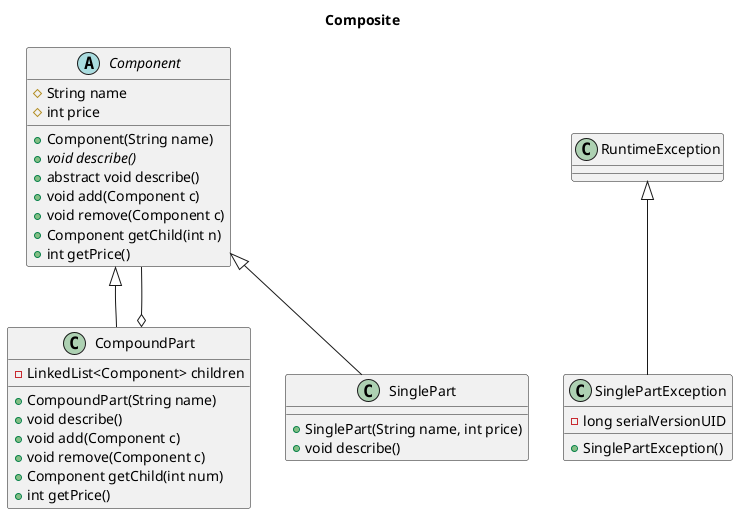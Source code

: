 @startuml
	
	title Composite
	
	abstract class Component{
		# String name
		# int price
		+ Component(String name)
		+ {abstract} void describe()
		+ abstract void describe()
		+ void add(Component c)
		+ void remove(Component c)
		+ Component getChild(int n)
		+ int getPrice()
	}
	class CompoundPart{
		- LinkedList<Component> children
		+ CompoundPart(String name)
		+ void describe()
		+ void add(Component c)
		+void remove(Component c)
		+Component getChild(int num)
		+int getPrice()
	}
	
	class SinglePart {
		+SinglePart(String name, int price)
		+void describe()
	}
	
	
	
	class SinglePartException {
		-long serialVersionUID
		+SinglePartException()
	}
	

	RuntimeException <|-- SinglePartException
	Component <|-- SinglePart
	Component <|-- CompoundPart
	Component --o CompoundPart
	
@enduml








